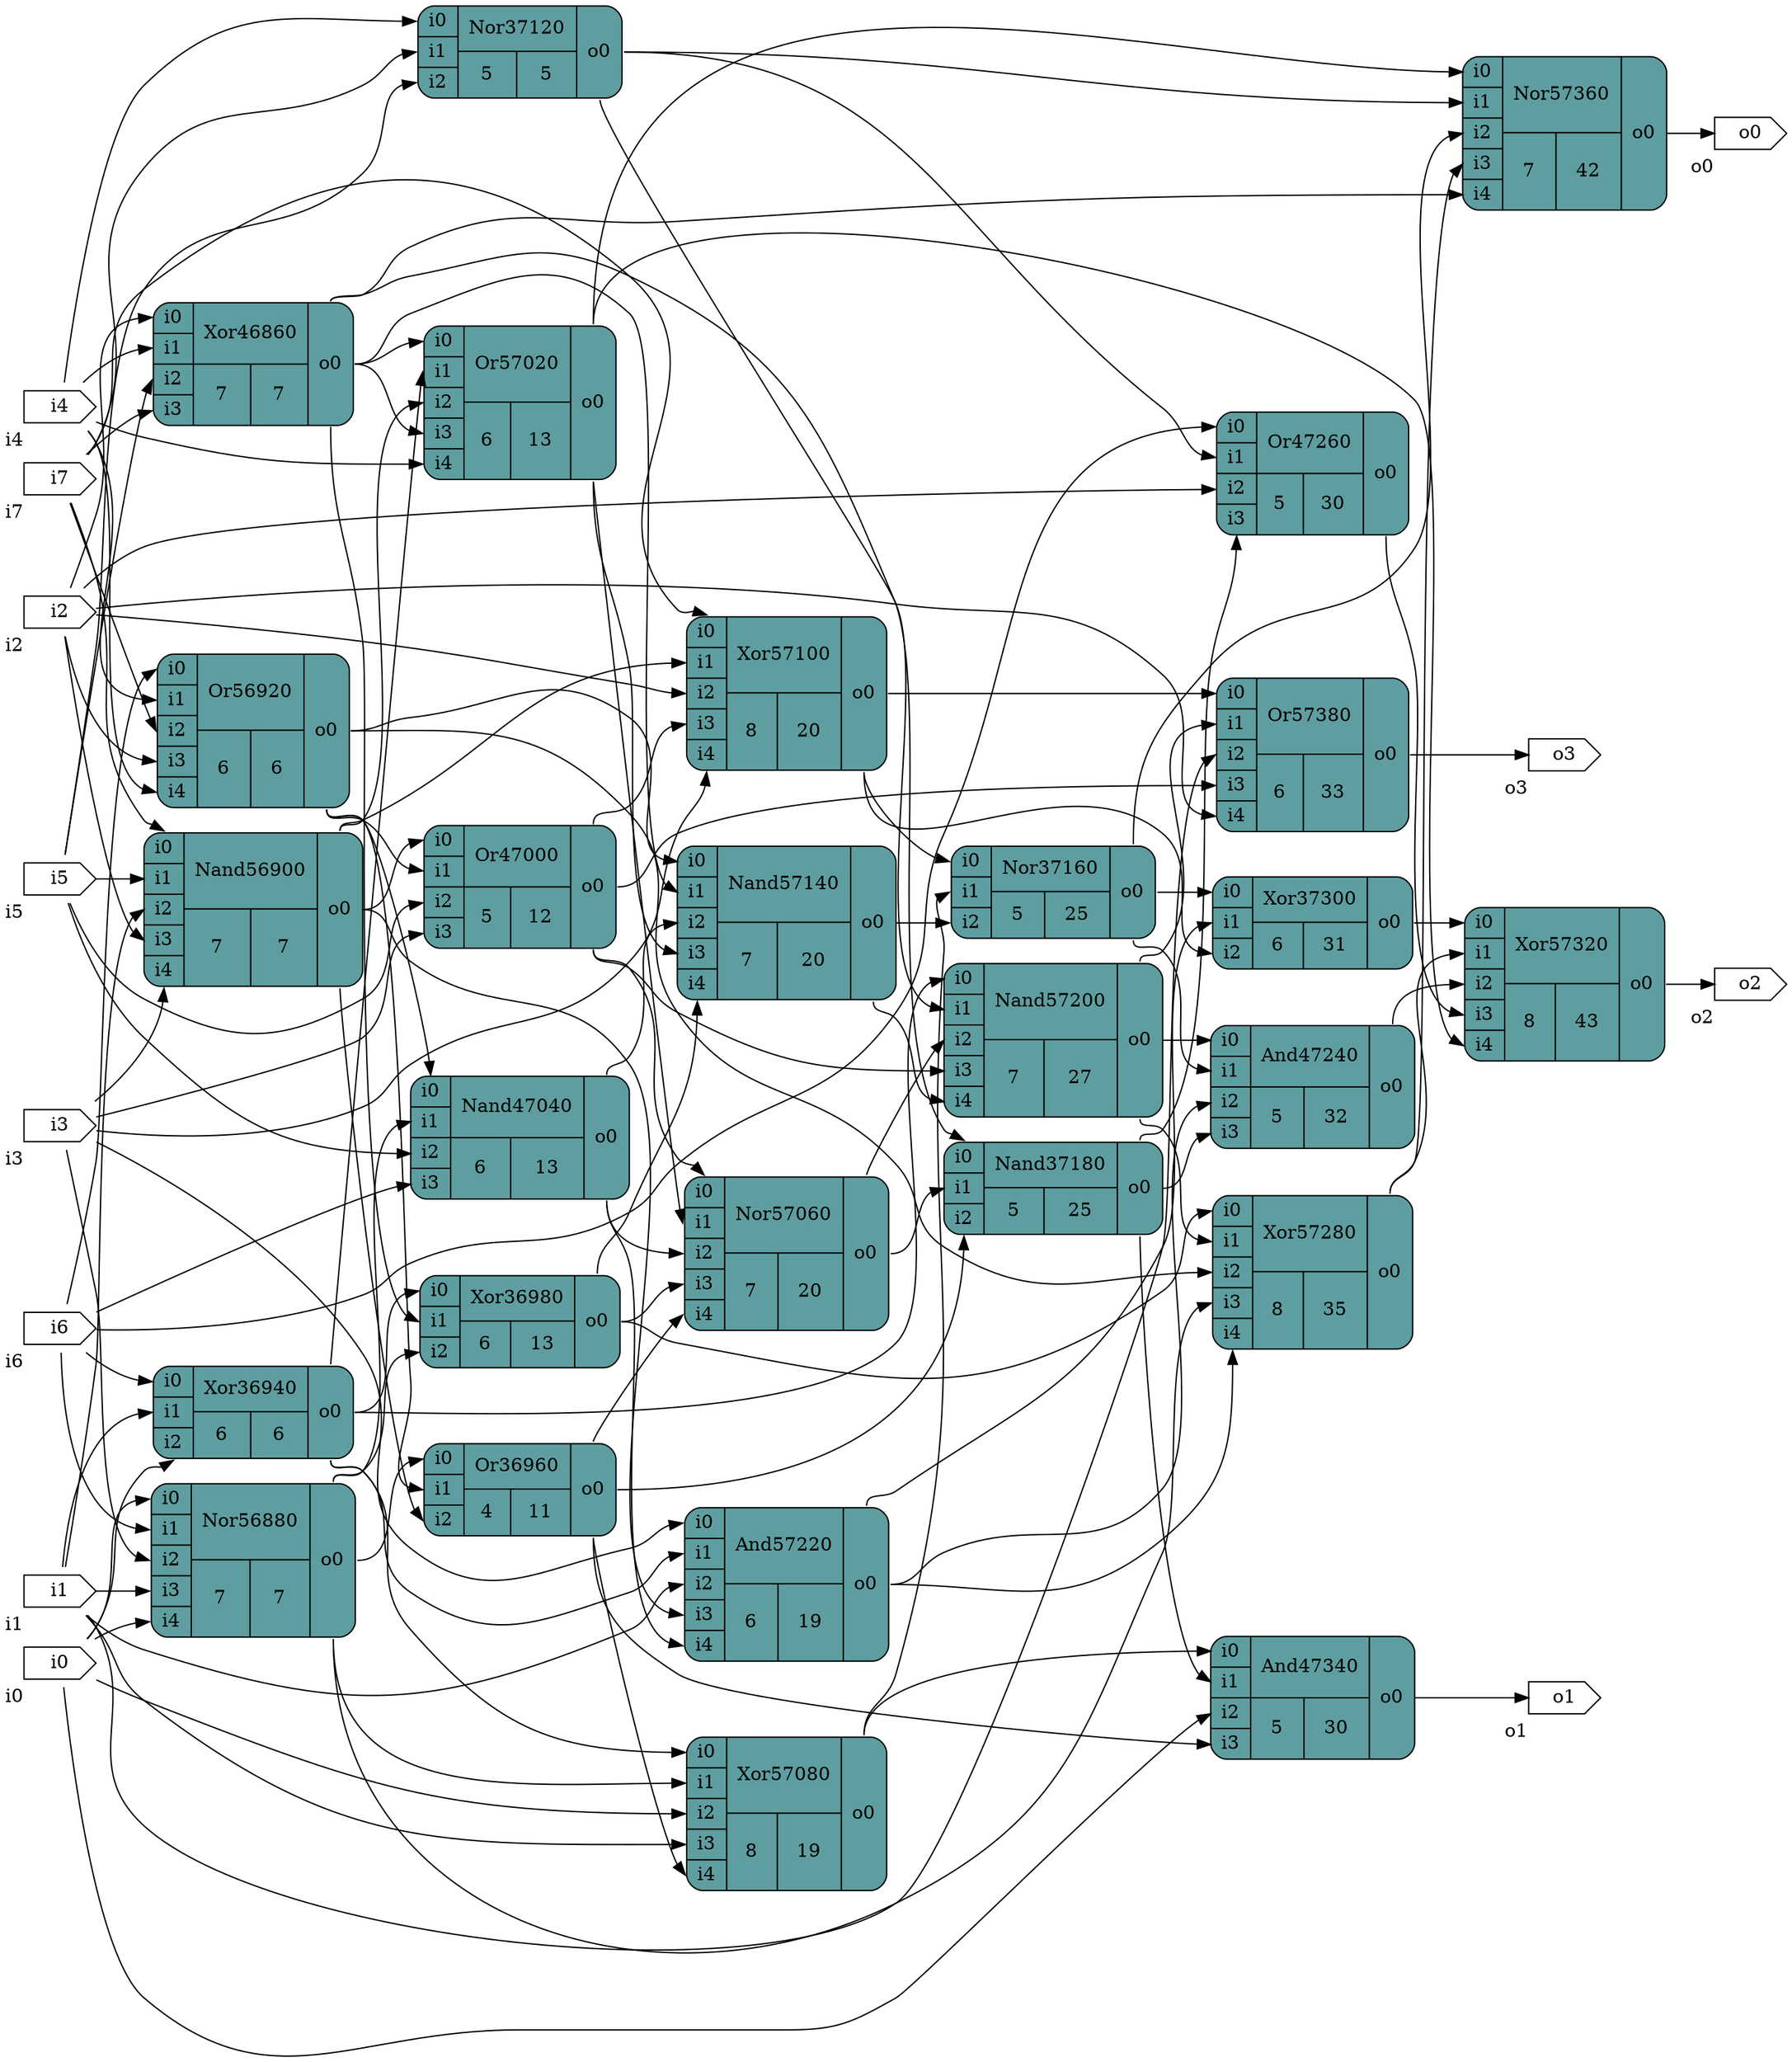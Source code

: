 digraph test {
		graph [rankdir = LR];
		Xor46860[shape=record; style="rounded,filled"; fillcolor=cadetblue; label="{{<i0>i0|<i1>i1|<i2>i2|<i3>i3}|{Xor46860|{7|7}}|{<o0>o0}}"]
		Nor56880[shape=record; style="rounded,filled"; fillcolor=cadetblue; label="{{<i0>i0|<i1>i1|<i2>i2|<i3>i3|<i4>i4}|{Nor56880|{7|7}}|{<o0>o0}}"]
		Nand56900[shape=record; style="rounded,filled"; fillcolor=cadetblue; label="{{<i0>i0|<i1>i1|<i2>i2|<i3>i3|<i4>i4}|{Nand56900|{7|7}}|{<o0>o0}}"]
		Or56920[shape=record; style="rounded,filled"; fillcolor=cadetblue; label="{{<i0>i0|<i1>i1|<i2>i2|<i3>i3|<i4>i4}|{Or56920|{6|6}}|{<o0>o0}}"]
		Xor36940[shape=record; style="rounded,filled"; fillcolor=cadetblue; label="{{<i0>i0|<i1>i1|<i2>i2}|{Xor36940|{6|6}}|{<o0>o0}}"]
		Or36960[shape=record; style="rounded,filled"; fillcolor=cadetblue; label="{{<i0>i0|<i1>i1|<i2>i2}|{Or36960|{4|11}}|{<o0>o0}}"]
		Xor36980[shape=record; style="rounded,filled"; fillcolor=cadetblue; label="{{<i0>i0|<i1>i1|<i2>i2}|{Xor36980|{6|13}}|{<o0>o0}}"]
		Or47000[shape=record; style="rounded,filled"; fillcolor=cadetblue; label="{{<i0>i0|<i1>i1|<i2>i2|<i3>i3}|{Or47000|{5|12}}|{<o0>o0}}"]
		Or57020[shape=record; style="rounded,filled"; fillcolor=cadetblue; label="{{<i0>i0|<i1>i1|<i2>i2|<i3>i3|<i4>i4}|{Or57020|{6|13}}|{<o0>o0}}"]
		Nand47040[shape=record; style="rounded,filled"; fillcolor=cadetblue; label="{{<i0>i0|<i1>i1|<i2>i2|<i3>i3}|{Nand47040|{6|13}}|{<o0>o0}}"]
		Nor57060[shape=record; style="rounded,filled"; fillcolor=cadetblue; label="{{<i0>i0|<i1>i1|<i2>i2|<i3>i3|<i4>i4}|{Nor57060|{7|20}}|{<o0>o0}}"]
		Xor57080[shape=record; style="rounded,filled"; fillcolor=cadetblue; label="{{<i0>i0|<i1>i1|<i2>i2|<i3>i3|<i4>i4}|{Xor57080|{8|19}}|{<o0>o0}}"]
		Xor57100[shape=record; style="rounded,filled"; fillcolor=cadetblue; label="{{<i0>i0|<i1>i1|<i2>i2|<i3>i3|<i4>i4}|{Xor57100|{8|20}}|{<o0>o0}}"]
		Nor37120[shape=record; style="rounded,filled"; fillcolor=cadetblue; label="{{<i0>i0|<i1>i1|<i2>i2}|{Nor37120|{5|5}}|{<o0>o0}}"]
		Nand57140[shape=record; style="rounded,filled"; fillcolor=cadetblue; label="{{<i0>i0|<i1>i1|<i2>i2|<i3>i3|<i4>i4}|{Nand57140|{7|20}}|{<o0>o0}}"]
		Nor37160[shape=record; style="rounded,filled"; fillcolor=cadetblue; label="{{<i0>i0|<i1>i1|<i2>i2}|{Nor37160|{5|25}}|{<o0>o0}}"]
		Nand37180[shape=record; style="rounded,filled"; fillcolor=cadetblue; label="{{<i0>i0|<i1>i1|<i2>i2}|{Nand37180|{5|25}}|{<o0>o0}}"]
		Nand57200[shape=record; style="rounded,filled"; fillcolor=cadetblue; label="{{<i0>i0|<i1>i1|<i2>i2|<i3>i3|<i4>i4}|{Nand57200|{7|27}}|{<o0>o0}}"]
		And57220[shape=record; style="rounded,filled"; fillcolor=cadetblue; label="{{<i0>i0|<i1>i1|<i2>i2|<i3>i3|<i4>i4}|{And57220|{6|19}}|{<o0>o0}}"]
		And47240[shape=record; style="rounded,filled"; fillcolor=cadetblue; label="{{<i0>i0|<i1>i1|<i2>i2|<i3>i3}|{And47240|{5|32}}|{<o0>o0}}"]
		Or47260[shape=record; style="rounded,filled"; fillcolor=cadetblue; label="{{<i0>i0|<i1>i1|<i2>i2|<i3>i3}|{Or47260|{5|30}}|{<o0>o0}}"]
		Xor57280[shape=record; style="rounded,filled"; fillcolor=cadetblue; label="{{<i0>i0|<i1>i1|<i2>i2|<i3>i3|<i4>i4}|{Xor57280|{8|35}}|{<o0>o0}}"]
		Xor37300[shape=record; style="rounded,filled"; fillcolor=cadetblue; label="{{<i0>i0|<i1>i1|<i2>i2}|{Xor37300|{6|31}}|{<o0>o0}}"]
		Xor57320[shape=record; style="rounded,filled"; fillcolor=cadetblue; label="{{<i0>i0|<i1>i1|<i2>i2|<i3>i3|<i4>i4}|{Xor57320|{8|43}}|{<o0>o0}}"]
		And47340[shape=record; style="rounded,filled"; fillcolor=cadetblue; label="{{<i0>i0|<i1>i1|<i2>i2|<i3>i3}|{And47340|{5|30}}|{<o0>o0}}"]
		Nor57360[shape=record; style="rounded,filled"; fillcolor=cadetblue; label="{{<i0>i0|<i1>i1|<i2>i2|<i3>i3|<i4>i4}|{Nor57360|{7|42}}|{<o0>o0}}"]
		Or57380[shape=record; style="rounded,filled"; fillcolor=cadetblue; label="{{<i0>i0|<i1>i1|<i2>i2|<i3>i3|<i4>i4}|{Or57380|{6|33}}|{<o0>o0}}"]
		i0[shape=cds,xlabel="i0"]
		i1[shape=cds,xlabel="i1"]
		i2[shape=cds,xlabel="i2"]
		i3[shape=cds,xlabel="i3"]
		i4[shape=cds,xlabel="i4"]
		i5[shape=cds,xlabel="i5"]
		i6[shape=cds,xlabel="i6"]
		i7[shape=cds,xlabel="i7"]
		o0[shape=cds,xlabel="o0"]
		o1[shape=cds,xlabel="o1"]
		o2[shape=cds,xlabel="o2"]
		o3[shape=cds,xlabel="o3"]
		i0 -> Nor56880:i0;
		i0 -> Nor56880:i4;
		i0 -> Xor36940:i2;
		i0 -> Xor57080:i2;
		i0 -> And47340:i2;
		i1 -> Nor56880:i3;
		i1 -> Nand56900:i2;
		i1 -> Xor36940:i1;
		i1 -> Xor57080:i3;
		i1 -> And57220:i2;
		i1 -> Or57380:i2;
		i2 -> Xor46860:i0;
		i2 -> Nand56900:i3;
		i2 -> Or56920:i3;
		i2 -> Xor57100:i2;
		i2 -> Or47260:i2;
		i2 -> Or57380:i4;
		i3 -> Nor56880:i2;
		i3 -> Nand56900:i4;
		i3 -> Or47000:i3;
		i3 -> Xor57100:i4;
		i3 -> And57220:i0;
		i4 -> Xor46860:i1;
		i4 -> Or56920:i1;
		i4 -> Or56920:i4;
		i4 -> Or57020:i4;
		i4 -> Nor37120:i0;
		i5 -> Xor46860:i2;
		i5 -> Nand56900:i1;
		i5 -> Or47000:i2;
		i5 -> Nand47040:i2;
		i5 -> Nor37120:i2;
		i6 -> Nor56880:i1;
		i6 -> Or56920:i0;
		i6 -> Xor36940:i0;
		i6 -> Nand47040:i3;
		i6 -> Or47260:i0;
		i7 -> Xor46860:i3;
		i7 -> Nand56900:i0;
		i7 -> Or56920:i2;
		i7 -> Xor57100:i0;
		i7 -> Nor37120:i1;
		Xor46860:o0 -> Xor36980:i1;
		Xor46860:o0 -> Or57020:i0;
		Xor46860:o0 -> Or57020:i3;
		Xor46860:o0 -> Nand57140:i1;
		Xor46860:o0 -> Nand57200:i1;
		Xor46860:o0 -> Nor57360:i4;
		Nor56880:o0 -> Or36960:i0;
		Nor56880:o0 -> Xor36980:i2;
		Nor56880:o0 -> Nand47040:i1;
		Nor56880:o0 -> Xor57080:i1;
		Nor56880:o0 -> Xor57280:i3;
		Nand56900:o0 -> Or36960:i2;
		Nand56900:o0 -> Or47000:i0;
		Nand56900:o0 -> Or57020:i2;
		Nand56900:o0 -> Xor57100:i1;
		Nand56900:o0 -> And57220:i3;
		Or56920:o0 -> Or36960:i1;
		Or56920:o0 -> Or47000:i1;
		Or56920:o0 -> Nand47040:i0;
		Or56920:o0 -> Nand57140:i0;
		Or56920:o0 -> Xor57280:i2;
		Xor36940:o0 -> Xor36980:i0;
		Xor36940:o0 -> Or57020:i1;
		Xor36940:o0 -> Xor57080:i0;
		Xor36940:o0 -> Nand57200:i0;
		Xor36940:o0 -> And57220:i1;
		Or36960:o0 -> Nor57060:i4;
		Or36960:o0 -> Xor57080:i4;
		Or36960:o0 -> Nand37180:i2;
		Or36960:o0 -> And47340:i3;
		Xor36980:o0 -> Nor57060:i3;
		Xor36980:o0 -> Nand57140:i4;
		Xor36980:o0 -> Xor57280:i0;
		Or47000:o0 -> Nor57060:i0;
		Or47000:o0 -> Xor57100:i3;
		Or47000:o0 -> Nand57200:i3;
		Or47000:o0 -> Or57380:i3;
		Or57020:o0 -> Nor57060:i1;
		Or57020:o0 -> Nand57140:i3;
		Or57020:o0 -> Xor57320:i4;
		Or57020:o0 -> Nor57360:i0;
		Nand47040:o0 -> Nor57060:i2;
		Nand47040:o0 -> Nand57140:i2;
		Nand47040:o0 -> And57220:i4;
		Nor57060:o0 -> Nand37180:i1;
		Nor57060:o0 -> Nand57200:i2;
		Xor57080:o0 -> Nor37160:i1;
		Xor57080:o0 -> And47340:i0;
		Xor57100:o0 -> Nor37160:i0;
		Xor57100:o0 -> Xor37300:i2;
		Xor57100:o0 -> Or57380:i0;
		Nor37120:o0 -> Nand37180:i0;
		Nor37120:o0 -> Or47260:i1;
		Nor37120:o0 -> Nor57360:i1;
		Nand57140:o0 -> Nor37160:i2;
		Nand57140:o0 -> Nand57200:i4;
		Nor37160:o0 -> And47240:i1;
		Nor37160:o0 -> Xor37300:i0;
		Nor37160:o0 -> Nor57360:i2;
		Nand37180:o0 -> And47240:i3;
		Nand37180:o0 -> Or47260:i3;
		Nand37180:o0 -> And47340:i1;
		Nand57200:o0 -> And47240:i0;
		Nand57200:o0 -> Xor57280:i1;
		Nand57200:o0 -> Or57380:i1;
		And57220:o0 -> And47240:i2;
		And57220:o0 -> Xor57280:i4;
		And57220:o0 -> Xor37300:i1;
		And47240:o0 -> Xor57320:i2;
		Or47260:o0 -> Xor57320:i3;
		Xor57280:o0 -> Xor57320:i1;
		Xor57280:o0 -> Nor57360:i3;
		Xor37300:o0 -> Xor57320:i0;
		Xor57320:o0 -> o2;
		And47340:o0 -> o1;
		Nor57360:o0 -> o0;
		Or57380:o0 -> o3;
}
